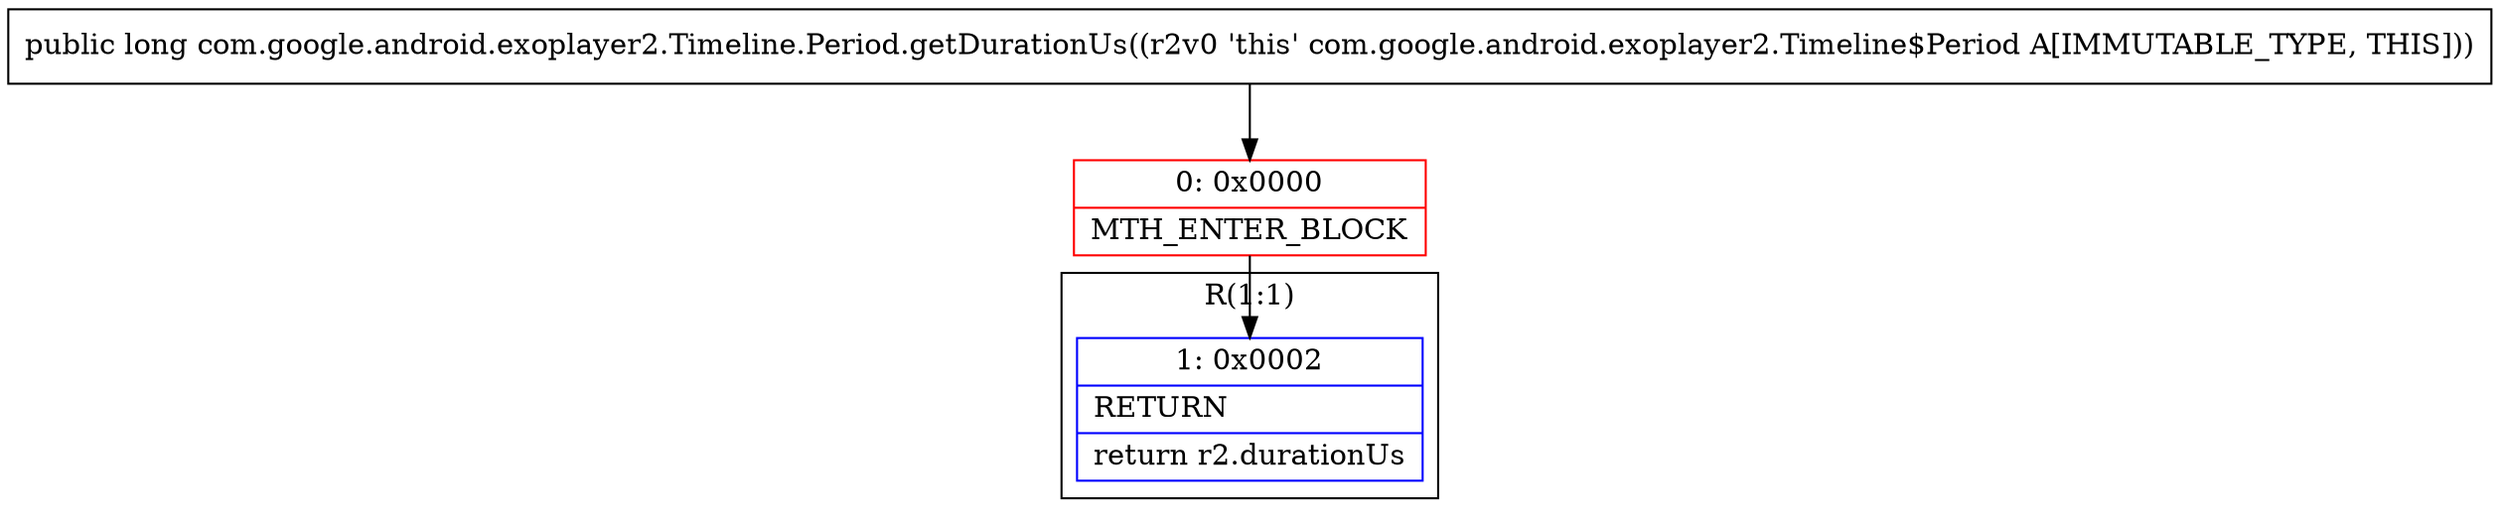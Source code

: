 digraph "CFG forcom.google.android.exoplayer2.Timeline.Period.getDurationUs()J" {
subgraph cluster_Region_1716254066 {
label = "R(1:1)";
node [shape=record,color=blue];
Node_1 [shape=record,label="{1\:\ 0x0002|RETURN\l|return r2.durationUs\l}"];
}
Node_0 [shape=record,color=red,label="{0\:\ 0x0000|MTH_ENTER_BLOCK\l}"];
MethodNode[shape=record,label="{public long com.google.android.exoplayer2.Timeline.Period.getDurationUs((r2v0 'this' com.google.android.exoplayer2.Timeline$Period A[IMMUTABLE_TYPE, THIS])) }"];
MethodNode -> Node_0;
Node_0 -> Node_1;
}

